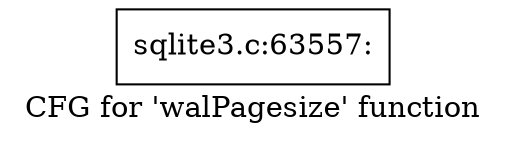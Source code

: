 digraph "CFG for 'walPagesize' function" {
	label="CFG for 'walPagesize' function";

	Node0x55c0f7678830 [shape=record,label="{sqlite3.c:63557:}"];
}
